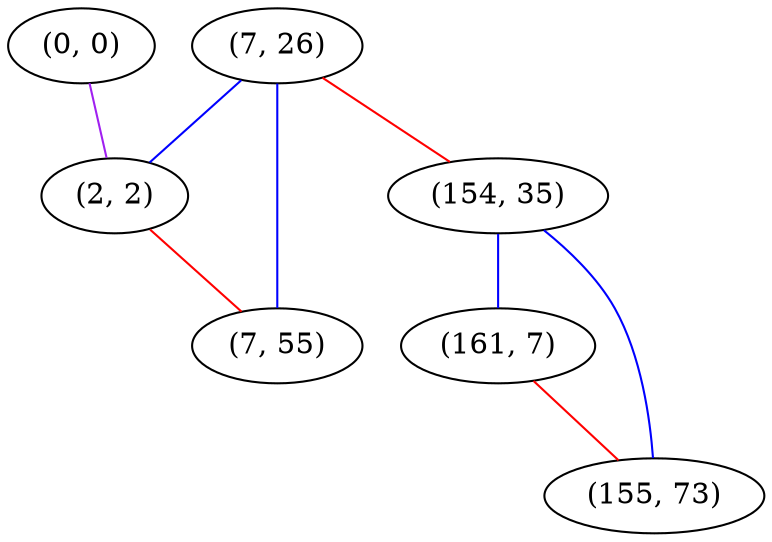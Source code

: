 graph "" {
"(0, 0)";
"(7, 26)";
"(2, 2)";
"(154, 35)";
"(161, 7)";
"(155, 73)";
"(7, 55)";
"(0, 0)" -- "(2, 2)"  [color=purple, key=0, weight=4];
"(7, 26)" -- "(154, 35)"  [color=red, key=0, weight=1];
"(7, 26)" -- "(7, 55)"  [color=blue, key=0, weight=3];
"(7, 26)" -- "(2, 2)"  [color=blue, key=0, weight=3];
"(2, 2)" -- "(7, 55)"  [color=red, key=0, weight=1];
"(154, 35)" -- "(155, 73)"  [color=blue, key=0, weight=3];
"(154, 35)" -- "(161, 7)"  [color=blue, key=0, weight=3];
"(161, 7)" -- "(155, 73)"  [color=red, key=0, weight=1];
}
